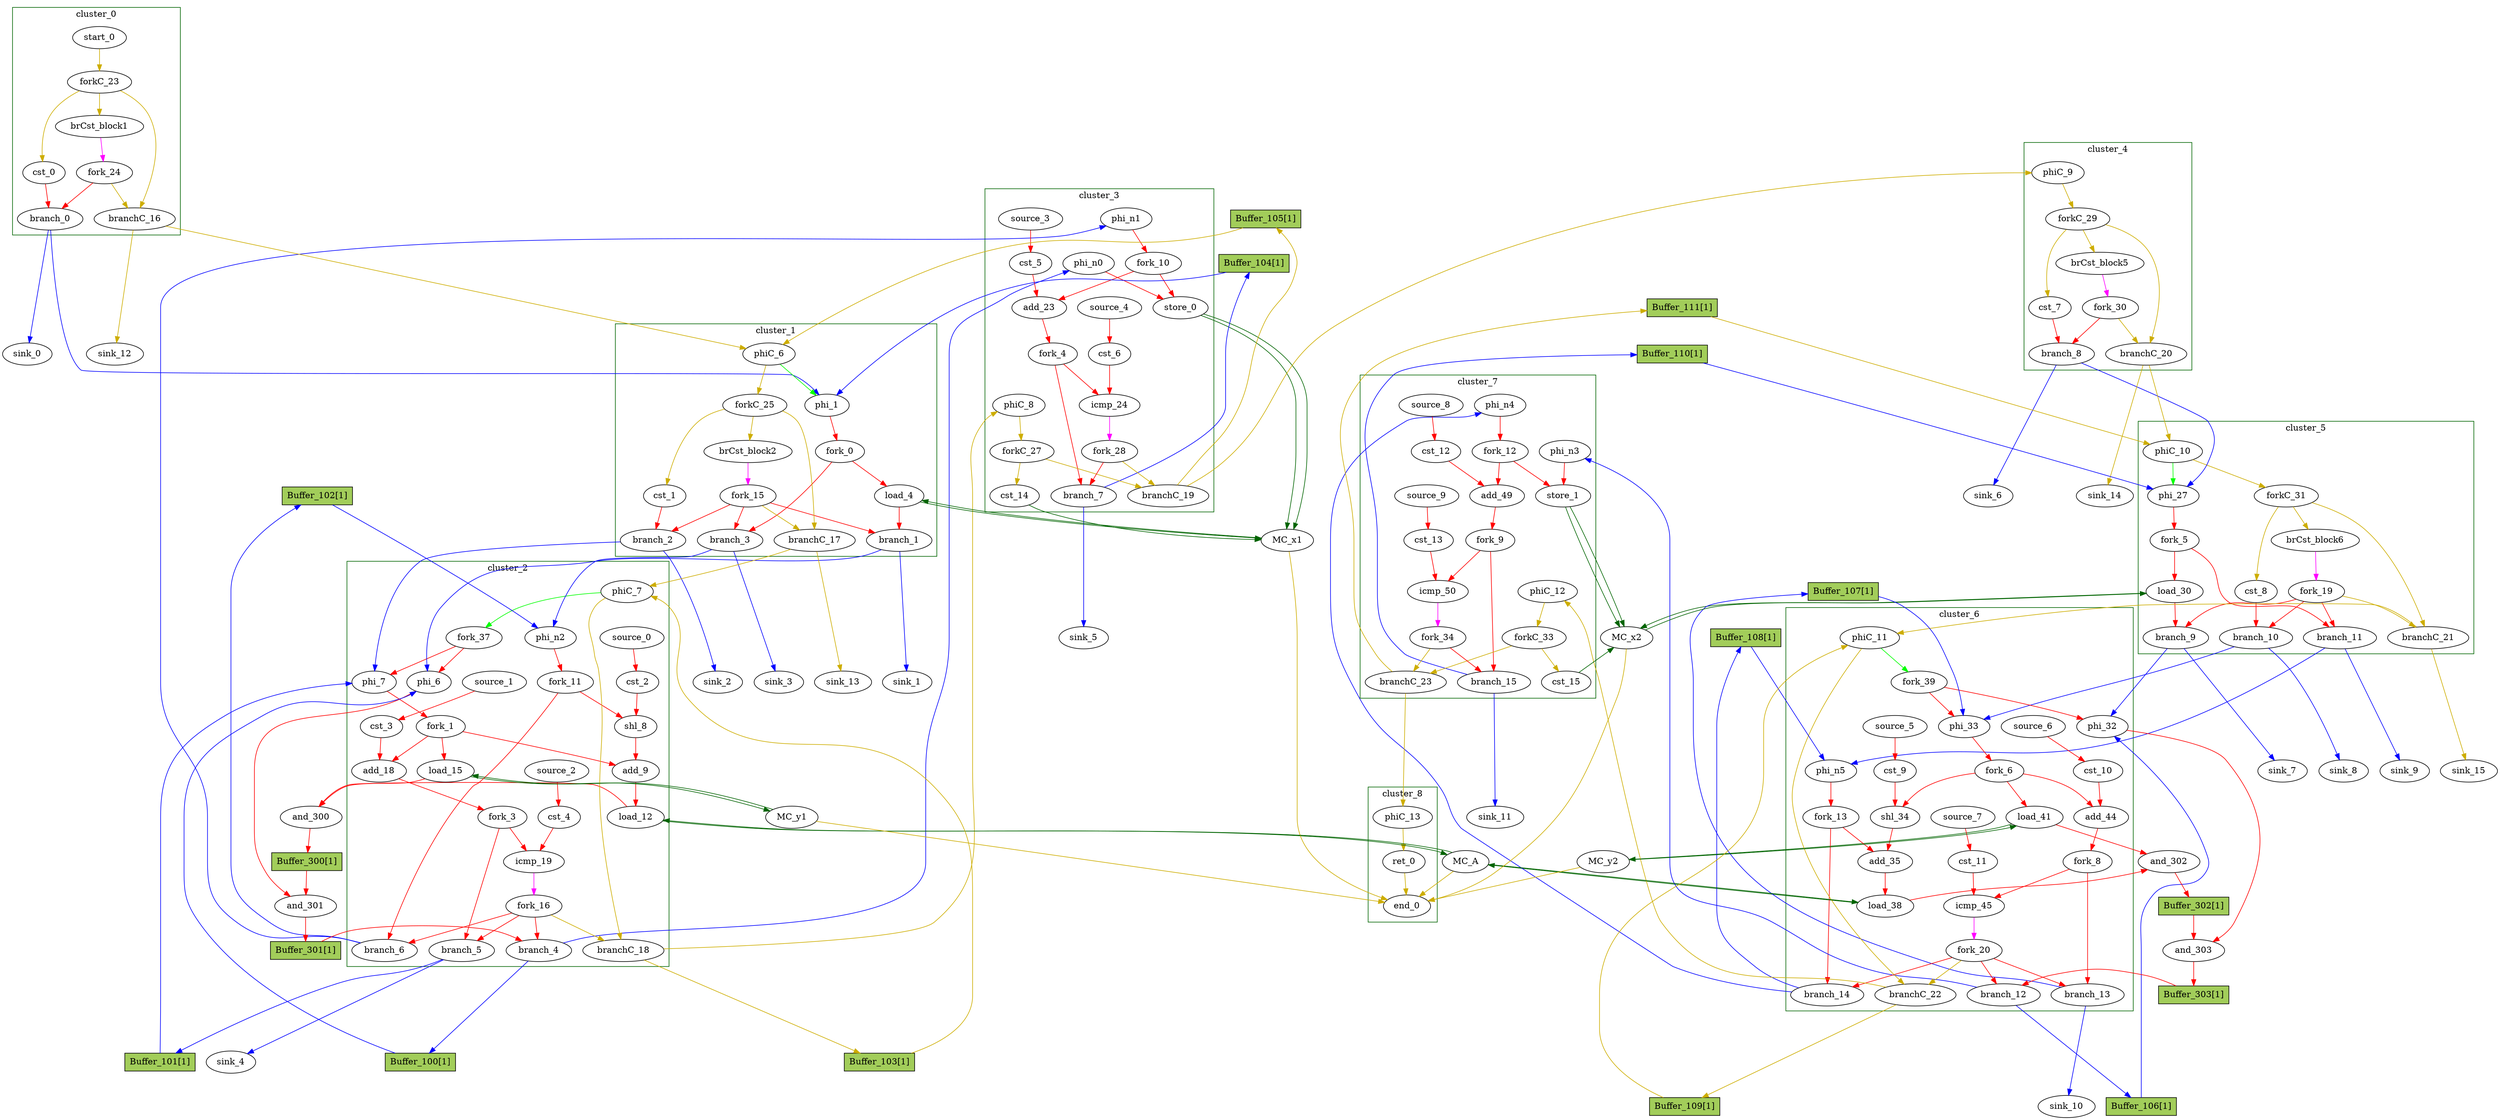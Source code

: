 Digraph G {
	splines=spline;
	subgraph cluster_cluster_8 {
	color = "darkgreen";
label = "cluster_8";
		"ret_0" [type="Operator", in="in1:0 ", out="out1:0 ", bbID=9, II=1, delay=0.0, latency=0, op="ret_op"];
		"end_0" [type="Exit", in="in1:0*e in2:0*e in3:0*e in4:0*e in5:0*e in6:0 ", out="out1:0", bbID=0];
		"phiC_13" [type="Merge", in="in1:0 ", out="out1:0", bbID=9, delay=0.0];
	}
	subgraph cluster_cluster_2 {
	color = "darkgreen";
label = "cluster_2";
		"phi_6" [type="Mux", in="in1?:1 in2:32 in3:32 ", out="out1:32", bbID=3, delay=1.397];
		"phi_7" [type="Mux", in="in1?:1 in2:6 in3:6 ", out="out1:6", bbID=3, delay=1.397];
		"cst_2" [type="Constant", in="in1:3", out="out1:3", bbID=3, value="0x00000005"];
		"shl_8" [type="Operator", in="in1:11 in2:11 ", out="out1:11 ", bbID=3, II=1, delay=0.0, latency=0, op="shl_op"];
		"add_9" [type="Operator", in="in1:12 in2:12 ", out="out1:12 ", bbID=3, II=1, delay=2.287, latency=0, op="add_op"];
		"load_12" [type="Operator", in="in1:32 in2:12 ", out="out1:32 out2:12 ", bbID=3, II=1, delay=1.412, latency=2, op="mc_load_op", portId=0];
		"load_15" [type="Operator", in="in1:32 in2:6 ", out="out1:32 out2:6 ", bbID=3, II=1, delay=1.412, latency=2, op="mc_load_op", portId=0];
		"cst_3" [type="Constant", in="in1:1", out="out1:1", bbID=3, value="0x00000001"];
		"add_18" [type="Operator", in="in1:6 in2:6 ", out="out1:6 ", bbID=3, II=1, delay=2.287, latency=0, op="add_op"];
		"cst_4" [type="Constant", in="in1:6", out="out1:6", bbID=3, value="0x00000020"];
		"icmp_19" [type="Operator", in="in1:6 in2:6 ", out="out1:1 ", bbID=3, II=1, delay=1.907, latency=0, op="icmp_ult_op"];
		"phi_n2" [type="Merge", in="in1:6 in2:6 ", out="out1:6", bbID=3, delay=1.397];
		"fork_1" [type="Fork", in="in1:6", out="out1:6 out2:6 out3:6 ", bbID=3];
		"fork_3" [type="Fork", in="in1:6", out="out1:6 out2:6 ", bbID=3];
		"fork_11" [type="Fork", in="in1:6", out="out1:6 out2:6 ", bbID=3];
		"branch_4" [type="Branch", in="in1:32 in2?:1", out="out1+:32 out2-:32", bbID=3];
		"branch_5" [type="Branch", in="in1:6 in2?:1", out="out1+:6 out2-:6", bbID=3];
		"branch_6" [type="Branch", in="in1:6 in2?:1", out="out1+:6 out2-:6", bbID=3];
		"fork_16" [type="Fork", in="in1:1", out="out1:1 out2:1 out3:1 out4:1 ", bbID=3];
		"phiC_7" [type="CntrlMerge", in="in1:0 in2:0 ", out="out1:0 out2?:1", bbID=3, delay=0.0];
		"branchC_18" [type="Branch", in="in1:0 in2?:1", out="out1+:0 out2-:0", bbID=3];
		"source_0" [type="Source", out="out1:3", bbID=3];
		"source_1" [type="Source", out="out1:1", bbID=3];
		"source_2" [type="Source", out="out1:6", bbID=3];
		"fork_37" [type="Fork", in="in1:1", out="out1:1 out2:1 ", bbID=3];
	}
	subgraph cluster_cluster_3 {
	color = "darkgreen";
label = "cluster_3";
		"store_0" [type="Operator", in="in1:32 in2:6 ", out="out1:32 out2:6 ", bbID=4, II=1, delay=0.672, latency=0, op="mc_store_op", portId=0];
		"cst_5" [type="Constant", in="in1:1", out="out1:1", bbID=4, value="0x00000001"];
		"add_23" [type="Operator", in="in1:6 in2:6 ", out="out1:6 ", bbID=4, II=1, delay=2.287, latency=0, op="add_op"];
		"cst_6" [type="Constant", in="in1:6", out="out1:6", bbID=4, value="0x00000020"];
		"icmp_24" [type="Operator", in="in1:6 in2:6 ", out="out1:1 ", bbID=4, II=1, delay=1.907, latency=0, op="icmp_ult_op"];
		"phi_n0" [type="Merge", in="in1:32 ", out="out1:32", bbID=4, delay=0.0];
		"phi_n1" [type="Merge", in="in1:6 ", out="out1:6", bbID=4, delay=0.0];
		"fork_4" [type="Fork", in="in1:6", out="out1:6 out2:6 ", bbID=4];
		"fork_10" [type="Fork", in="in1:6", out="out1:6 out2:6 ", bbID=4];
		"branch_7" [type="Branch", in="in1:6 in2?:1", out="out1+:6 out2-:6", bbID=4];
		"cst_14" [type="Constant", in="in1:1", out="out1:1", bbID=4, value="0x00000001"];
		"phiC_8" [type="Merge", in="in1:0 ", out="out1:0", bbID=4, delay=0.0];
		"forkC_27" [type="Fork", in="in1:0", out="out1:0 out2:0 ", bbID=4];
		"branchC_19" [type="Branch", in="in1:0 in2?:1", out="out1+:0 out2-:0", bbID=4];
		"fork_28" [type="Fork", in="in1:1", out="out1:1 out2:1 ", bbID=4];
		"source_3" [type="Source", out="out1:1", bbID=4];
		"source_4" [type="Source", out="out1:6", bbID=4];
	}
	subgraph cluster_cluster_0 {
	color = "darkgreen";
label = "cluster_0";
		"brCst_block1" [type="Constant", in="in1:1", out="out1:1", bbID=1, value="0x1"];
		"cst_0" [type="Constant", in="in1:1", out="out1:1", bbID=1, value="0x00000000"];
		"branch_0" [type="Branch", in="in1:1 in2?:1", out="out1+:1 out2-:1", bbID=1];
		"start_0" [type="Entry", in="in1:0", out="out1:0", bbID=1, control="true"];
		"forkC_23" [type="Fork", in="in1:0", out="out1:0 out2:0 out3:0 ", bbID=1];
		"branchC_16" [type="Branch", in="in1:0 in2?:1", out="out1+:0 out2-:0", bbID=1];
		"fork_24" [type="Fork", in="in1:1", out="out1:1 out2:1 ", bbID=1];
	}
	subgraph cluster_cluster_5 {
	color = "darkgreen";
label = "cluster_5";
		"phi_27" [type="Mux", in="in1?:1 in2:6 in3:6 ", out="out1:6", bbID=6, delay=1.397];
		"load_30" [type="Operator", in="in1:32 in2:6 ", out="out1:32 out2:6 ", bbID=6, II=1, delay=1.412, latency=2, op="mc_load_op", portId=0];
		"brCst_block6" [type="Constant", in="in1:1", out="out1:1", bbID=6, value="0x1"];
		"cst_8" [type="Constant", in="in1:1", out="out1:1", bbID=6, value="0x00000000"];
		"fork_5" [type="Fork", in="in1:6", out="out1:6 out2:6 ", bbID=6];
		"branch_9" [type="Branch", in="in1:32 in2?:1", out="out1+:32 out2-:32", bbID=6];
		"branch_10" [type="Branch", in="in1:1 in2?:1", out="out1+:1 out2-:1", bbID=6];
		"branch_11" [type="Branch", in="in1:6 in2?:1", out="out1+:6 out2-:6", bbID=6];
		"fork_19" [type="Fork", in="in1:1", out="out1:1 out2:1 out3:1 out4:1 ", bbID=6];
		"phiC_10" [type="CntrlMerge", in="in1:0 in2:0 ", out="out1:0 out2?:1", bbID=6, delay=0.0];
		"forkC_31" [type="Fork", in="in1:0", out="out1:0 out2:0 out3:0 ", bbID=6];
		"branchC_21" [type="Branch", in="in1:0 in2?:1", out="out1+:0 out2-:0", bbID=6];
	}
	subgraph cluster_cluster_6 {
	color = "darkgreen";
label = "cluster_6";
		"phi_32" [type="Mux", in="in1?:1 in2:32 in3:32 ", out="out1:32", bbID=7, delay=1.397];
		"phi_33" [type="Mux", in="in1?:1 in2:6 in3:6 ", out="out1:6", bbID=7, delay=1.397];
		"cst_9" [type="Constant", in="in1:3", out="out1:3", bbID=7, value="0x00000005"];
		"shl_34" [type="Operator", in="in1:11 in2:11 ", out="out1:11 ", bbID=7, II=1, delay=0.0, latency=0, op="shl_op"];
		"add_35" [type="Operator", in="in1:12 in2:12 ", out="out1:12 ", bbID=7, II=1, delay=2.287, latency=0, op="add_op"];
		"load_38" [type="Operator", in="in1:32 in2:12 ", out="out1:32 out2:12 ", bbID=7, II=1, delay=1.412, latency=2, op="mc_load_op", portId=1];
		"load_41" [type="Operator", in="in1:32 in2:6 ", out="out1:32 out2:6 ", bbID=7, II=1, delay=1.412, latency=2, op="mc_load_op", portId=0];
		"cst_10" [type="Constant", in="in1:1", out="out1:1", bbID=7, value="0x00000001"];
		"add_44" [type="Operator", in="in1:6 in2:6 ", out="out1:6 ", bbID=7, II=1, delay=2.287, latency=0, op="add_op"];
		"cst_11" [type="Constant", in="in1:6", out="out1:6", bbID=7, value="0x00000020"];
		"icmp_45" [type="Operator", in="in1:6 in2:6 ", out="out1:1 ", bbID=7, II=1, delay=1.907, latency=0, op="icmp_ult_op"];
		"phi_n5" [type="Merge", in="in1:6 in2:6 ", out="out1:6", bbID=7, delay=1.397];
		"fork_6" [type="Fork", in="in1:6", out="out1:6 out2:6 out3:6 ", bbID=7];
		"fork_8" [type="Fork", in="in1:6", out="out1:6 out2:6 ", bbID=7];
		"fork_13" [type="Fork", in="in1:6", out="out1:6 out2:6 ", bbID=7];
		"branch_12" [type="Branch", in="in1:32 in2?:1", out="out1+:32 out2-:32", bbID=7];
		"branch_13" [type="Branch", in="in1:6 in2?:1", out="out1+:6 out2-:6", bbID=7];
		"branch_14" [type="Branch", in="in1:6 in2?:1", out="out1+:6 out2-:6", bbID=7];
		"fork_20" [type="Fork", in="in1:1", out="out1:1 out2:1 out3:1 out4:1 ", bbID=7];
		"phiC_11" [type="CntrlMerge", in="in1:0 in2:0 ", out="out1:0 out2?:1", bbID=7, delay=0.0];
		"branchC_22" [type="Branch", in="in1:0 in2?:1", out="out1+:0 out2-:0", bbID=7];
		"source_5" [type="Source", out="out1:3", bbID=7];
		"source_6" [type="Source", out="out1:1", bbID=7];
		"source_7" [type="Source", out="out1:6", bbID=7];
		"fork_39" [type="Fork", in="in1:1", out="out1:1 out2:1 ", bbID=7];
	}
	subgraph cluster_cluster_7 {
	color = "darkgreen";
label = "cluster_7";
		"store_1" [type="Operator", in="in1:32 in2:6 ", out="out1:32 out2:6 ", bbID=8, II=1, delay=0.672, latency=0, op="mc_store_op", portId=0];
		"cst_12" [type="Constant", in="in1:1", out="out1:1", bbID=8, value="0x00000001"];
		"add_49" [type="Operator", in="in1:6 in2:6 ", out="out1:6 ", bbID=8, II=1, delay=2.287, latency=0, op="add_op"];
		"cst_13" [type="Constant", in="in1:6", out="out1:6", bbID=8, value="0x00000020"];
		"icmp_50" [type="Operator", in="in1:6 in2:6 ", out="out1:1 ", bbID=8, II=1, delay=1.907, latency=0, op="icmp_ult_op"];
		"phi_n3" [type="Merge", in="in1:32 ", out="out1:32", bbID=8, delay=0.0];
		"phi_n4" [type="Merge", in="in1:6 ", out="out1:6", bbID=8, delay=0.0];
		"fork_9" [type="Fork", in="in1:6", out="out1:6 out2:6 ", bbID=8];
		"fork_12" [type="Fork", in="in1:6", out="out1:6 out2:6 ", bbID=8];
		"branch_15" [type="Branch", in="in1:6 in2?:1", out="out1+:6 out2-:6", bbID=8];
		"cst_15" [type="Constant", in="in1:1", out="out1:1", bbID=8, value="0x00000001"];
		"phiC_12" [type="Merge", in="in1:0 ", out="out1:0", bbID=8, delay=0.0];
		"forkC_33" [type="Fork", in="in1:0", out="out1:0 out2:0 ", bbID=8];
		"branchC_23" [type="Branch", in="in1:0 in2?:1", out="out1+:0 out2-:0", bbID=8];
		"fork_34" [type="Fork", in="in1:1", out="out1:1 out2:1 ", bbID=8];
		"source_8" [type="Source", out="out1:1", bbID=8];
		"source_9" [type="Source", out="out1:6", bbID=8];
	}
	subgraph cluster_cluster_1 {
	color = "darkgreen";
label = "cluster_1";
		"phi_1" [type="Mux", in="in1?:1 in2:6 in3:6 ", out="out1:6", bbID=2, delay=1.397];
		"load_4" [type="Operator", in="in1:32 in2:6 ", out="out1:32 out2:6 ", bbID=2, II=1, delay=1.412, latency=2, op="mc_load_op", portId=0];
		"brCst_block2" [type="Constant", in="in1:1", out="out1:1", bbID=2, value="0x1"];
		"cst_1" [type="Constant", in="in1:1", out="out1:1", bbID=2, value="0x00000000"];
		"fork_0" [type="Fork", in="in1:6", out="out1:6 out2:6 ", bbID=2];
		"branch_1" [type="Branch", in="in1:32 in2?:1", out="out1+:32 out2-:32", bbID=2];
		"branch_2" [type="Branch", in="in1:1 in2?:1", out="out1+:1 out2-:1", bbID=2];
		"branch_3" [type="Branch", in="in1:6 in2?:1", out="out1+:6 out2-:6", bbID=2];
		"fork_15" [type="Fork", in="in1:1", out="out1:1 out2:1 out3:1 out4:1 ", bbID=2];
		"phiC_6" [type="CntrlMerge", in="in1:0 in2:0 ", out="out1:0 out2?:1", bbID=2, delay=0.0];
		"forkC_25" [type="Fork", in="in1:0", out="out1:0 out2:0 out3:0 ", bbID=2];
		"branchC_17" [type="Branch", in="in1:0 in2?:1", out="out1+:0 out2-:0", bbID=2];
	}
	subgraph cluster_cluster_4 {
	color = "darkgreen";
label = "cluster_4";
		"brCst_block5" [type="Constant", in="in1:1", out="out1:1", bbID=5, value="0x1"];
		"cst_7" [type="Constant", in="in1:1", out="out1:1", bbID=5, value="0x00000000"];
		"branch_8" [type="Branch", in="in1:1 in2?:1", out="out1+:1 out2-:1", bbID=5];
		"phiC_9" [type="Merge", in="in1:0 ", out="out1:0", bbID=5, delay=0.0];
		"forkC_29" [type="Fork", in="in1:0", out="out1:0 out2:0 out3:0 ", bbID=5];
		"branchC_20" [type="Branch", in="in1:0 in2?:1", out="out1+:0 out2-:0", bbID=5];
		"fork_30" [type="Fork", in="in1:1", out="out1:1 out2:1 ", bbID=5];
	}
		"MC_x1" [type="MC", in="in1:32*c0 in2:6*l0a in3:6*s0a in4:32*s0d ", out="out1:32*l0d out2:0*e ", bbID=0, bbcount=1, ldcount=1, memory="x1", stcount=1];
		"MC_A" [type="MC", in="in1:12*l0a in2:12*l1a ", out="out1:32*l0d out2:32*l1d out3:0*e ", bbID=0, bbcount=0, ldcount=2, memory="A", stcount=0];
		"MC_y1" [type="MC", in="in1:6*l0a ", out="out1:32*l0d out2:0*e ", bbID=0, bbcount=0, ldcount=1, memory="y1", stcount=0];
		"MC_x2" [type="MC", in="in1:32*c0 in2:6*l0a in3:6*s0a in4:32*s0d ", out="out1:32*l0d out2:0*e ", bbID=0, bbcount=1, ldcount=1, memory="x2", stcount=1];
		"MC_y2" [type="MC", in="in1:6*l0a ", out="out1:32*l0d out2:0*e ", bbID=0, bbcount=0, ldcount=1, memory="y2", stcount=0];
		"sink_0" [type="Sink", in="in1:1", bbID=0];
		"sink_1" [type="Sink", in="in1:32", bbID=0];
		"sink_2" [type="Sink", in="in1:1", bbID=0];
		"sink_3" [type="Sink", in="in1:6", bbID=0];
		"sink_4" [type="Sink", in="in1:6", bbID=0];
		"sink_5" [type="Sink", in="in1:6", bbID=0];
		"sink_6" [type="Sink", in="in1:1", bbID=0];
		"sink_7" [type="Sink", in="in1:32", bbID=0];
		"sink_8" [type="Sink", in="in1:1", bbID=0];
		"sink_9" [type="Sink", in="in1:6", bbID=0];
		"sink_10" [type="Sink", in="in1:6", bbID=0];
		"sink_11" [type="Sink", in="in1:6", bbID=0];
		"sink_12" [type="Sink", in="in1:0", bbID=0];
		"sink_13" [type="Sink", in="in1:0", bbID=0];
		"sink_14" [type="Sink", in="in1:0", bbID=0];
		"sink_15" [type="Sink", in="in1:0", bbID=0];
		"Buffer_100" [type="Buffer", in="in1:32", out="out1:32", bbID=3, fillcolor="darkolivegreen3", height=0.4, label="Buffer_100[1]", shape="box", slots=1, style="filled", transparent="false"];
		"Buffer_101" [type="Buffer", in="in1:32", out="out1:32", bbID=3, fillcolor="darkolivegreen3", height=0.4, label="Buffer_101[1]", shape="box", slots=1, style="filled", transparent="false"];
		"Buffer_102" [type="Buffer", in="in1:32", out="out1:32", bbID=3, fillcolor="darkolivegreen3", height=0.4, label="Buffer_102[1]", shape="box", slots=1, style="filled", transparent="false"];
		"Buffer_103" [type="Buffer", in="in1:32", out="out1:32", bbID=3, fillcolor="darkolivegreen3", height=0.4, label="Buffer_103[1]", shape="box", slots=1, style="filled", transparent="false"];
		"Buffer_104" [type="Buffer", in="in1:32", out="out1:32", bbID=3, fillcolor="darkolivegreen3", height=0.4, label="Buffer_104[1]", shape="box", slots=1, style="filled", transparent="false"];
		"Buffer_105" [type="Buffer", in="in1:32", out="out1:32", bbID=3, fillcolor="darkolivegreen3", height=0.4, label="Buffer_105[1]", shape="box", slots=1, style="filled", transparent="false"];
		"Buffer_106" [type="Buffer", in="in1:32", out="out1:32", bbID=3, fillcolor="darkolivegreen3", height=0.4, label="Buffer_106[1]", shape="box", slots=1, style="filled", transparent="false"];
		"Buffer_107" [type="Buffer", in="in1:32", out="out1:32", bbID=3, fillcolor="darkolivegreen3", height=0.4, label="Buffer_107[1]", shape="box", slots=1, style="filled", transparent="false"];
		"Buffer_108" [type="Buffer", in="in1:32", out="out1:32", bbID=3, fillcolor="darkolivegreen3", height=0.4, label="Buffer_108[1]", shape="box", slots=1, style="filled", transparent="false"];
		"Buffer_109" [type="Buffer", in="in1:32", out="out1:32", bbID=3, fillcolor="darkolivegreen3", height=0.4, label="Buffer_109[1]", shape="box", slots=1, style="filled", transparent="false"];
		"Buffer_110" [type="Buffer", in="in1:32", out="out1:32", bbID=3, fillcolor="darkolivegreen3", height=0.4, label="Buffer_110[1]", shape="box", slots=1, style="filled", transparent="false"];
		"Buffer_111" [type="Buffer", in="in1:32", out="out1:32", bbID=3, fillcolor="darkolivegreen3", height=0.4, label="Buffer_111[1]", shape="box", slots=1, style="filled", transparent="false"];
		"and_300" [type="Operator", in="in1:32 in2:32 ", out="out1:32 ", bbID=3, II=1, delay=0.0, latency=6, op="and_op"];
		"Buffer_300" [type="Buffer", in="in1:32", out="out1:32", bbID=3, fillcolor="darkolivegreen3", height=0.4, label="Buffer_300[1]", shape="box", slots=1, style="filled", transparent="false"];
		"and_301" [type="Operator", in="in1:32 in2:32 ", out="out1:32 ", bbID=3, II=1, delay=0.0, latency=10, op="and_op"];
		"Buffer_301" [type="Buffer", in="in1:32", out="out1:32", bbID=3, fillcolor="darkolivegreen3", height=0.4, label="Buffer_301[1]", shape="box", slots=1, style="filled", transparent="false"];
		"and_302" [type="Operator", in="in1:32 in2:32 ", out="out1:32 ", bbID=7, II=1, delay=0.0, latency=6, op="and_op"];
		"Buffer_302" [type="Buffer", in="in1:32", out="out1:32", bbID=3, fillcolor="darkolivegreen3", height=0.4, label="Buffer_302[1]", shape="box", slots=1, style="filled", transparent="false"];
		"and_303" [type="Operator", in="in1:32 in2:32 ", out="out1:32 ", bbID=7, II=1, delay=0.0, latency=10, op="and_op"];
		"Buffer_303" [type="Buffer", in="in1:32", out="out1:32", bbID=3, fillcolor="darkolivegreen3", height=0.4, label="Buffer_303[1]", shape="box", slots=1, style="filled", transparent="false"];
		"brCst_block1" -> "fork_24" [color = "magenta", from = "out1", to = "in1"];
		"cst_0" -> "branch_0" [color = "red", from = "out1", to = "in1"];
		"phi_1" -> "fork_0" [color = "red", from = "out1", to = "in1"];
		"load_4" -> "branch_1" [color = "red", from = "out1", to = "in1"];
		"load_4" -> "MC_x1" [color = "darkgreen", mem_address = "true", from = "out2", to = "in2"];
		"brCst_block2" -> "fork_15" [color = "magenta", from = "out1", to = "in1"];
		"phi_6" -> "and_301" [color = "red", from = "out1", to = "in1"];
		"cst_1" -> "branch_2" [color = "red", from = "out1", to = "in1"];
		"phi_7" -> "fork_1" [color = "red", from = "out1", to = "in1"];
		"cst_2" -> "shl_8" [color = "red", from = "out1", to = "in2"];
		"shl_8" -> "add_9" [color = "red", from = "out1", to = "in1"];
		"add_9" -> "load_12" [color = "red", from = "out1", to = "in2"];
		"load_12" -> "MC_A" [color = "darkgreen", mem_address = "true", from = "out2", to = "in1"];
		"load_12" -> "and_300" [color = "red", from = "out1", to = "in1"];
		"load_15" -> "MC_y1" [color = "darkgreen", mem_address = "true", from = "out2", to = "in1"];
		"load_15" -> "and_300" [color = "red", from = "out1", to = "in2"];
		"cst_3" -> "add_18" [color = "red", from = "out1", to = "in2"];
		"add_18" -> "fork_3" [color = "red", from = "out1", to = "in1"];
		"cst_4" -> "icmp_19" [color = "red", from = "out1", to = "in2"];
		"icmp_19" -> "fork_16" [color = "magenta", from = "out1", to = "in1"];
		"store_0" -> "MC_x1" [color = "darkgreen", mem_address = "true", from = "out2", to = "in3"];
		"store_0" -> "MC_x1" [color = "darkgreen", mem_address = "false", from = "out1", to = "in4"];
		"cst_5" -> "add_23" [color = "red", from = "out1", to = "in2"];
		"add_23" -> "fork_4" [color = "red", from = "out1", to = "in1"];
		"cst_6" -> "icmp_24" [color = "red", from = "out1", to = "in2"];
		"icmp_24" -> "fork_28" [color = "magenta", from = "out1", to = "in1"];
		"brCst_block5" -> "fork_30" [color = "magenta", from = "out1", to = "in1"];
		"cst_7" -> "branch_8" [color = "red", from = "out1", to = "in1"];
		"phi_27" -> "fork_5" [color = "red", from = "out1", to = "in1"];
		"load_30" -> "branch_9" [color = "red", from = "out1", to = "in1"];
		"load_30" -> "MC_x2" [color = "darkgreen", mem_address = "true", from = "out2", to = "in2"];
		"brCst_block6" -> "fork_19" [color = "magenta", from = "out1", to = "in1"];
		"phi_32" -> "and_303" [color = "red", from = "out1", to = "in1"];
		"cst_8" -> "branch_10" [color = "red", from = "out1", to = "in1"];
		"phi_33" -> "fork_6" [color = "red", from = "out1", to = "in1"];
		"cst_9" -> "shl_34" [color = "red", from = "out1", to = "in2"];
		"shl_34" -> "add_35" [color = "red", from = "out1", to = "in1"];
		"add_35" -> "load_38" [color = "red", from = "out1", to = "in2"];
		"load_38" -> "MC_A" [color = "darkgreen", mem_address = "true", from = "out2", to = "in2"];
		"load_38" -> "and_302" [color = "red", from = "out1", to = "in1"];
		"load_41" -> "MC_y2" [color = "darkgreen", mem_address = "true", from = "out2", to = "in1"];
		"load_41" -> "and_302" [color = "red", from = "out1", to = "in2"];
		"cst_10" -> "add_44" [color = "red", from = "out1", to = "in2"];
		"add_44" -> "fork_8" [color = "red", from = "out1", to = "in1"];
		"cst_11" -> "icmp_45" [color = "red", from = "out1", to = "in2"];
		"icmp_45" -> "fork_20" [color = "magenta", from = "out1", to = "in1"];
		"store_1" -> "MC_x2" [color = "darkgreen", mem_address = "true", from = "out2", to = "in3"];
		"store_1" -> "MC_x2" [color = "darkgreen", mem_address = "false", from = "out1", to = "in4"];
		"cst_12" -> "add_49" [color = "red", from = "out1", to = "in2"];
		"add_49" -> "fork_9" [color = "red", from = "out1", to = "in1"];
		"cst_13" -> "icmp_50" [color = "red", from = "out1", to = "in2"];
		"icmp_50" -> "fork_34" [color = "magenta", from = "out1", to = "in1"];
		"ret_0" -> "end_0" [color = "gold3", from = "out1", to = "in6"];
		"phi_n0" -> "store_0" [color = "red", from = "out1", to = "in1"];
		"phi_n1" -> "fork_10" [color = "red", from = "out1", to = "in1"];
		"phi_n2" -> "fork_11" [color = "red", from = "out1", to = "in1"];
		"phi_n3" -> "store_1" [color = "red", from = "out1", to = "in1"];
		"phi_n4" -> "fork_12" [color = "red", from = "out1", to = "in1"];
		"phi_n5" -> "fork_13" [color = "red", from = "out1", to = "in1"];
		"fork_0" -> "load_4" [color = "red", from = "out1", to = "in2"];
		"fork_0" -> "branch_3" [color = "red", from = "out2", to = "in1"];
		"fork_1" -> "add_9" [color = "red", from = "out1", to = "in2"];
		"fork_1" -> "load_15" [color = "red", from = "out3", to = "in2"];
		"fork_1" -> "add_18" [color = "red", from = "out2", to = "in1"];
		"fork_3" -> "icmp_19" [color = "red", from = "out1", to = "in1"];
		"fork_3" -> "branch_5" [color = "red", from = "out2", to = "in1"];
		"fork_4" -> "icmp_24" [color = "red", from = "out1", to = "in1"];
		"fork_4" -> "branch_7" [color = "red", from = "out2", to = "in1"];
		"fork_5" -> "load_30" [color = "red", from = "out1", to = "in2"];
		"fork_5" -> "branch_11" [color = "red", from = "out2", to = "in1"];
		"fork_6" -> "shl_34" [color = "red", from = "out1", to = "in1"];
		"fork_6" -> "load_41" [color = "red", from = "out3", to = "in2"];
		"fork_6" -> "add_44" [color = "red", from = "out2", to = "in1"];
		"fork_8" -> "icmp_45" [color = "red", from = "out1", to = "in1"];
		"fork_8" -> "branch_13" [color = "red", from = "out2", to = "in1"];
		"fork_9" -> "icmp_50" [color = "red", from = "out1", to = "in1"];
		"fork_9" -> "branch_15" [color = "red", from = "out2", to = "in1"];
		"fork_10" -> "store_0" [color = "red", from = "out1", to = "in2"];
		"fork_10" -> "add_23" [color = "red", from = "out2", to = "in1"];
		"fork_11" -> "shl_8" [color = "red", from = "out1", to = "in1"];
		"fork_11" -> "branch_6" [color = "red", from = "out2", to = "in1"];
		"fork_12" -> "store_1" [color = "red", from = "out1", to = "in2"];
		"fork_12" -> "add_49" [color = "red", from = "out2", to = "in1"];
		"fork_13" -> "add_35" [color = "red", from = "out1", to = "in2"];
		"fork_13" -> "branch_14" [color = "red", from = "out2", to = "in1"];
		"branch_0" -> "phi_1" [color = "blue", from = "out1", to = "in2", minlen = 3];
		"branch_0" -> "sink_0" [color = "blue", from = "out2", to = "in1", minlen = 3];
		"branch_1" -> "phi_6" [color = "blue", from = "out1", to = "in2", minlen = 3];
		"branch_1" -> "sink_1" [color = "blue", from = "out2", to = "in1", minlen = 3];
		"branch_2" -> "phi_7" [color = "blue", from = "out1", to = "in2", minlen = 3];
		"branch_2" -> "sink_2" [color = "blue", from = "out2", to = "in1", minlen = 3];
		"branch_3" -> "phi_n2" [color = "blue", from = "out1", to = "in1", minlen = 3];
		"branch_3" -> "sink_3" [color = "blue", from = "out2", to = "in1", minlen = 3];
		"fork_15" -> "branch_1" [color = "red", from = "out3", to = "in2"];
		"fork_15" -> "branch_2" [color = "red", from = "out2", to = "in2"];
		"fork_15" -> "branch_3" [color = "red", from = "out1", to = "in2"];
		"fork_15" -> "branchC_17" [color = "gold3", from = "out4", to = "in2"];
		"branch_4" -> "phi_n0" [color = "blue", from = "out2", to = "in1", minlen = 3];
		"branch_4" -> "Buffer_100" [color = "blue", from = "out1", to = "in1", minlen = 3];
		"branch_5" -> "sink_4" [color = "blue", from = "out2", to = "in1", minlen = 3];
		"branch_5" -> "Buffer_101" [color = "blue", from = "out1", to = "in1", minlen = 3];
		"branch_6" -> "phi_n1" [color = "blue", from = "out2", to = "in1", minlen = 3];
		"branch_6" -> "Buffer_102" [color = "blue", from = "out1", to = "in1", minlen = 3];
		"fork_16" -> "branch_4" [color = "red", from = "out3", to = "in2"];
		"fork_16" -> "branch_5" [color = "red", from = "out2", to = "in2"];
		"fork_16" -> "branch_6" [color = "red", from = "out1", to = "in2"];
		"fork_16" -> "branchC_18" [color = "gold3", from = "out4", to = "in2"];
		"branch_7" -> "sink_5" [color = "blue", from = "out2", to = "in1", minlen = 3];
		"branch_7" -> "Buffer_104" [color = "blue", from = "out1", to = "in1", minlen = 3];
		"branch_8" -> "phi_27" [color = "blue", from = "out1", to = "in2", minlen = 3];
		"branch_8" -> "sink_6" [color = "blue", from = "out2", to = "in1", minlen = 3];
		"branch_9" -> "phi_32" [color = "blue", from = "out1", to = "in2", minlen = 3];
		"branch_9" -> "sink_7" [color = "blue", from = "out2", to = "in1", minlen = 3];
		"branch_10" -> "phi_33" [color = "blue", from = "out1", to = "in2", minlen = 3];
		"branch_10" -> "sink_8" [color = "blue", from = "out2", to = "in1", minlen = 3];
		"branch_11" -> "phi_n5" [color = "blue", from = "out1", to = "in1", minlen = 3];
		"branch_11" -> "sink_9" [color = "blue", from = "out2", to = "in1", minlen = 3];
		"fork_19" -> "branch_9" [color = "red", from = "out3", to = "in2"];
		"fork_19" -> "branch_10" [color = "red", from = "out2", to = "in2"];
		"fork_19" -> "branch_11" [color = "red", from = "out1", to = "in2"];
		"fork_19" -> "branchC_21" [color = "gold3", from = "out4", to = "in2"];
		"branch_12" -> "phi_n3" [color = "blue", from = "out2", to = "in1", minlen = 3];
		"branch_12" -> "Buffer_106" [color = "blue", from = "out1", to = "in1", minlen = 3];
		"branch_13" -> "sink_10" [color = "blue", from = "out2", to = "in1", minlen = 3];
		"branch_13" -> "Buffer_107" [color = "blue", from = "out1", to = "in1", minlen = 3];
		"branch_14" -> "phi_n4" [color = "blue", from = "out2", to = "in1", minlen = 3];
		"branch_14" -> "Buffer_108" [color = "blue", from = "out1", to = "in1", minlen = 3];
		"fork_20" -> "branch_12" [color = "red", from = "out3", to = "in2"];
		"fork_20" -> "branch_13" [color = "red", from = "out2", to = "in2"];
		"fork_20" -> "branch_14" [color = "red", from = "out1", to = "in2"];
		"fork_20" -> "branchC_22" [color = "gold3", from = "out4", to = "in2"];
		"branch_15" -> "sink_11" [color = "blue", from = "out2", to = "in1", minlen = 3];
		"branch_15" -> "Buffer_110" [color = "blue", from = "out1", to = "in1", minlen = 3];
		"MC_x1" -> "load_4" [color = "darkgreen", mem_address = "false", from = "out1", to = "in1"];
		"MC_x1" -> "end_0" [color = "gold3", from = "out2", to = "in1"];
		"MC_A" -> "load_12" [color = "darkgreen", mem_address = "false", from = "out1", to = "in1"];
		"MC_A" -> "load_38" [color = "darkgreen", mem_address = "false", from = "out2", to = "in1"];
		"MC_A" -> "end_0" [color = "gold3", from = "out3", to = "in2"];
		"MC_y1" -> "load_15" [color = "darkgreen", mem_address = "false", from = "out1", to = "in1"];
		"MC_y1" -> "end_0" [color = "gold3", from = "out2", to = "in3"];
		"cst_14" -> "MC_x1" [color = "darkgreen", from = "out1", to = "in1"];
		"MC_x2" -> "load_30" [color = "darkgreen", mem_address = "false", from = "out1", to = "in1"];
		"MC_x2" -> "end_0" [color = "gold3", from = "out2", to = "in4"];
		"MC_y2" -> "load_41" [color = "darkgreen", mem_address = "false", from = "out1", to = "in1"];
		"MC_y2" -> "end_0" [color = "gold3", from = "out2", to = "in5"];
		"cst_15" -> "MC_x2" [color = "darkgreen", from = "out1", to = "in1"];
		"start_0" -> "forkC_23" [color = "gold3", from = "out1", to = "in1"];
		"forkC_23" -> "brCst_block1" [color = "gold3", from = "out3", to = "in1"];
		"forkC_23" -> "cst_0" [color = "gold3", from = "out1", to = "in1"];
		"forkC_23" -> "branchC_16" [color = "gold3", from = "out2", to = "in1"];
		"branchC_16" -> "phiC_6" [color = "gold3", from = "out1", to = "in1", minlen = 3];
		"branchC_16" -> "sink_12" [color = "gold3", from = "out2", to = "in1", minlen = 3];
		"fork_24" -> "branch_0" [color = "red", from = "out1", to = "in2"];
		"fork_24" -> "branchC_16" [color = "gold3", from = "out2", to = "in2"];
		"phiC_6" -> "phi_1" [color = "green", from = "out2", to = "in1"];
		"phiC_6" -> "forkC_25" [color = "gold3", from = "out1", to = "in1"];
		"forkC_25" -> "brCst_block2" [color = "gold3", from = "out3", to = "in1"];
		"forkC_25" -> "cst_1" [color = "gold3", from = "out1", to = "in1"];
		"forkC_25" -> "branchC_17" [color = "gold3", from = "out2", to = "in1"];
		"branchC_17" -> "phiC_7" [color = "gold3", from = "out1", to = "in1", minlen = 3];
		"branchC_17" -> "sink_13" [color = "gold3", from = "out2", to = "in1", minlen = 3];
		"phiC_7" -> "branchC_18" [color = "gold3", from = "out1", to = "in1"];
		"phiC_7" -> "fork_37" [color = "green", from = "out2", to = "in1"];
		"branchC_18" -> "phiC_8" [color = "gold3", from = "out2", to = "in1", minlen = 3];
		"branchC_18" -> "Buffer_103" [color = "gold3", from = "out1", to = "in1", minlen = 3];
		"phiC_8" -> "forkC_27" [color = "gold3", from = "out1", to = "in1"];
		"forkC_27" -> "cst_14" [color = "gold3", from = "out1", to = "in1"];
		"forkC_27" -> "branchC_19" [color = "gold3", from = "out2", to = "in1"];
		"branchC_19" -> "phiC_9" [color = "gold3", from = "out2", to = "in1", minlen = 3];
		"branchC_19" -> "Buffer_105" [color = "gold3", from = "out1", to = "in1", minlen = 3];
		"fork_28" -> "branch_7" [color = "red", from = "out1", to = "in2"];
		"fork_28" -> "branchC_19" [color = "gold3", from = "out2", to = "in2"];
		"phiC_9" -> "forkC_29" [color = "gold3", from = "out1", to = "in1"];
		"forkC_29" -> "brCst_block5" [color = "gold3", from = "out3", to = "in1"];
		"forkC_29" -> "cst_7" [color = "gold3", from = "out1", to = "in1"];
		"forkC_29" -> "branchC_20" [color = "gold3", from = "out2", to = "in1"];
		"branchC_20" -> "phiC_10" [color = "gold3", from = "out1", to = "in1", minlen = 3];
		"branchC_20" -> "sink_14" [color = "gold3", from = "out2", to = "in1", minlen = 3];
		"fork_30" -> "branch_8" [color = "red", from = "out1", to = "in2"];
		"fork_30" -> "branchC_20" [color = "gold3", from = "out2", to = "in2"];
		"phiC_10" -> "phi_27" [color = "green", from = "out2", to = "in1"];
		"phiC_10" -> "forkC_31" [color = "gold3", from = "out1", to = "in1"];
		"forkC_31" -> "brCst_block6" [color = "gold3", from = "out3", to = "in1"];
		"forkC_31" -> "cst_8" [color = "gold3", from = "out1", to = "in1"];
		"forkC_31" -> "branchC_21" [color = "gold3", from = "out2", to = "in1"];
		"branchC_21" -> "phiC_11" [color = "gold3", from = "out1", to = "in1", minlen = 3];
		"branchC_21" -> "sink_15" [color = "gold3", from = "out2", to = "in1", minlen = 3];
		"phiC_11" -> "branchC_22" [color = "gold3", from = "out1", to = "in1"];
		"phiC_11" -> "fork_39" [color = "green", from = "out2", to = "in1"];
		"branchC_22" -> "phiC_12" [color = "gold3", from = "out2", to = "in1", minlen = 3];
		"branchC_22" -> "Buffer_109" [color = "gold3", from = "out1", to = "in1", minlen = 3];
		"phiC_12" -> "forkC_33" [color = "gold3", from = "out1", to = "in1"];
		"forkC_33" -> "cst_15" [color = "gold3", from = "out1", to = "in1"];
		"forkC_33" -> "branchC_23" [color = "gold3", from = "out2", to = "in1"];
		"branchC_23" -> "phiC_13" [color = "gold3", from = "out2", to = "in1", minlen = 3];
		"branchC_23" -> "Buffer_111" [color = "gold3", from = "out1", to = "in1", minlen = 3];
		"fork_34" -> "branch_15" [color = "red", from = "out1", to = "in2"];
		"fork_34" -> "branchC_23" [color = "gold3", from = "out2", to = "in2"];
		"phiC_13" -> "ret_0" [color = "gold3", from = "out1", to = "in1"];
		"source_0" -> "cst_2" [color = "red", from = "out1", to = "in1"];
		"source_1" -> "cst_3" [color = "red", from = "out1", to = "in1"];
		"source_2" -> "cst_4" [color = "red", from = "out1", to = "in1"];
		"source_3" -> "cst_5" [color = "red", from = "out1", to = "in1"];
		"source_4" -> "cst_6" [color = "red", from = "out1", to = "in1"];
		"source_5" -> "cst_9" [color = "red", from = "out1", to = "in1"];
		"source_6" -> "cst_10" [color = "red", from = "out1", to = "in1"];
		"source_7" -> "cst_11" [color = "red", from = "out1", to = "in1"];
		"source_8" -> "cst_12" [color = "red", from = "out1", to = "in1"];
		"source_9" -> "cst_13" [color = "red", from = "out1", to = "in1"];
		"fork_37" -> "phi_6" [color = "red", from = "out1", to = "in1"];
		"fork_37" -> "phi_7" [color = "red", from = "out2", to = "in1"];
		"fork_39" -> "phi_32" [color = "red", from = "out1", to = "in1"];
		"fork_39" -> "phi_33" [color = "red", from = "out2", to = "in1"];
		"Buffer_100" -> "phi_6" [color = "blue", from = "out1", to = "in3", minlen = 3];
		"Buffer_101" -> "phi_7" [color = "blue", from = "out1", to = "in3", minlen = 3];
		"Buffer_102" -> "phi_n2" [color = "blue", from = "out1", to = "in2", minlen = 3];
		"Buffer_103" -> "phiC_7" [color = "gold3", from = "out1", to = "in2", minlen = 3];
		"Buffer_104" -> "phi_1" [color = "blue", from = "out1", to = "in3", minlen = 3];
		"Buffer_105" -> "phiC_6" [color = "gold3", from = "out1", to = "in2", minlen = 3];
		"Buffer_106" -> "phi_32" [color = "blue", from = "out1", to = "in3", minlen = 3];
		"Buffer_107" -> "phi_33" [color = "blue", from = "out1", to = "in3", minlen = 3];
		"Buffer_108" -> "phi_n5" [color = "blue", from = "out1", to = "in2", minlen = 3];
		"Buffer_109" -> "phiC_11" [color = "gold3", from = "out1", to = "in2", minlen = 3];
		"Buffer_110" -> "phi_27" [color = "blue", from = "out1", to = "in3", minlen = 3];
		"Buffer_111" -> "phiC_10" [color = "gold3", from = "out1", to = "in2", minlen = 3];
		"and_300" -> "Buffer_300" [color = "red", from = "out1", to = "in1"];
		"Buffer_300" -> "and_301" [color = "red", from = "out1", to = "in2"];
		"and_301" -> "Buffer_301" [color = "red", from = "out1", to = "in1"];
		"Buffer_301" -> "branch_4" [color = "red", from = "out1", to = "in1"];
		"and_302" -> "Buffer_302" [color = "red", from = "out1", to = "in1"];
		"Buffer_302" -> "and_303" [color = "red", from = "out1", to = "in2"];
		"and_303" -> "Buffer_303" [color = "red", from = "out1", to = "in1"];
		"Buffer_303" -> "branch_12" [color = "red", from = "out1", to = "in1"];
}
